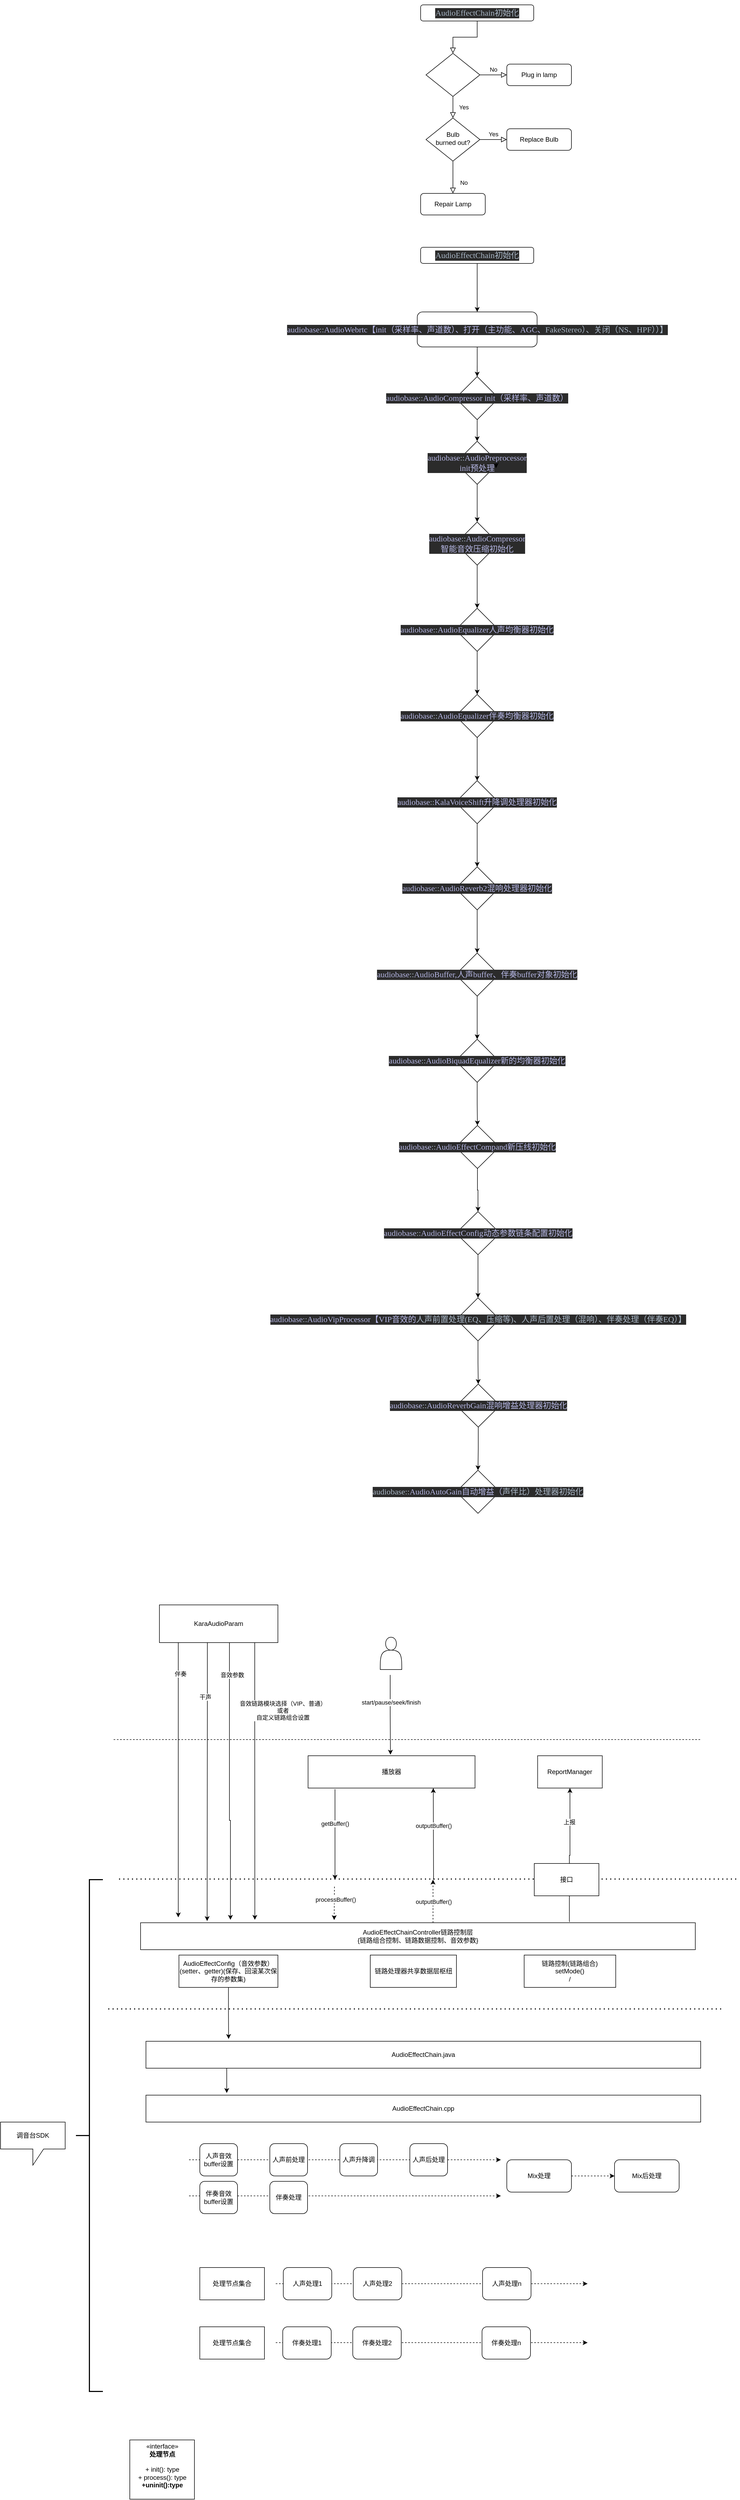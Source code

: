 <mxfile version="13.8.5" type="github">
  <diagram id="C5RBs43oDa-KdzZeNtuy" name="Page-1">
    <mxGraphModel dx="2361" dy="1209" grid="1" gridSize="10" guides="1" tooltips="1" connect="1" arrows="1" fold="1" page="1" pageScale="1" pageWidth="827" pageHeight="1169" math="0" shadow="0">
      <root>
        <mxCell id="WIyWlLk6GJQsqaUBKTNV-0" />
        <mxCell id="WIyWlLk6GJQsqaUBKTNV-1" parent="WIyWlLk6GJQsqaUBKTNV-0" />
        <mxCell id="_4hya09TYzerLuyLWs9s-158" value="" style="endArrow=none;dashed=1;html=1;dashPattern=1 3;strokeWidth=2;" edge="1" parent="WIyWlLk6GJQsqaUBKTNV-1">
          <mxGeometry width="50" height="50" relative="1" as="geometry">
            <mxPoint x="-400" y="3558.82" as="sourcePoint" />
            <mxPoint x="750" y="3558.82" as="targetPoint" />
          </mxGeometry>
        </mxCell>
        <mxCell id="_4hya09TYzerLuyLWs9s-136" style="edgeStyle=orthogonalEdgeStyle;rounded=0;orthogonalLoop=1;jettySize=auto;html=1;exitX=0.773;exitY=-0.029;exitDx=0;exitDy=0;entryX=0.5;entryY=1;entryDx=0;entryDy=0;strokeColor=#000000;exitPerimeter=0;" edge="1" parent="WIyWlLk6GJQsqaUBKTNV-1" source="_4hya09TYzerLuyLWs9s-54" target="_4hya09TYzerLuyLWs9s-96">
          <mxGeometry relative="1" as="geometry">
            <Array as="points" />
          </mxGeometry>
        </mxCell>
        <mxCell id="_4hya09TYzerLuyLWs9s-137" value="上报" style="edgeLabel;html=1;align=center;verticalAlign=middle;resizable=0;points=[];" vertex="1" connectable="0" parent="_4hya09TYzerLuyLWs9s-136">
          <mxGeometry x="0.5" y="2" relative="1" as="geometry">
            <mxPoint as="offset" />
          </mxGeometry>
        </mxCell>
        <mxCell id="_4hya09TYzerLuyLWs9s-54" value="AudioEffectChainController链路控制层&lt;br&gt;{链路组合控制、链路数据控制、音效参数}" style="rounded=0;whiteSpace=wrap;html=1;strokeColor=#000000;" vertex="1" parent="WIyWlLk6GJQsqaUBKTNV-1">
          <mxGeometry x="-360" y="3640" width="1030" height="50" as="geometry" />
        </mxCell>
        <mxCell id="WIyWlLk6GJQsqaUBKTNV-2" value="" style="rounded=0;html=1;jettySize=auto;orthogonalLoop=1;fontSize=11;endArrow=block;endFill=0;endSize=8;strokeWidth=1;shadow=0;labelBackgroundColor=none;edgeStyle=orthogonalEdgeStyle;strokeColor=#000000;" parent="WIyWlLk6GJQsqaUBKTNV-1" source="WIyWlLk6GJQsqaUBKTNV-3" target="WIyWlLk6GJQsqaUBKTNV-6" edge="1">
          <mxGeometry relative="1" as="geometry" />
        </mxCell>
        <mxCell id="WIyWlLk6GJQsqaUBKTNV-3" value="&lt;p style=&quot;background-color: #2b2b2b ; color: #a9b7c6 ; font-family: &amp;#34;menlo&amp;#34; ; font-size: 11.3pt&quot;&gt;AudioEffectChain初始化&lt;/p&gt;" style="rounded=1;whiteSpace=wrap;html=1;fontSize=12;glass=0;strokeWidth=1;shadow=0;strokeColor=#000000;" parent="WIyWlLk6GJQsqaUBKTNV-1" vertex="1">
          <mxGeometry x="160" y="80" width="210" height="30" as="geometry" />
        </mxCell>
        <mxCell id="WIyWlLk6GJQsqaUBKTNV-4" value="Yes" style="rounded=0;html=1;jettySize=auto;orthogonalLoop=1;fontSize=11;endArrow=block;endFill=0;endSize=8;strokeWidth=1;shadow=0;labelBackgroundColor=none;edgeStyle=orthogonalEdgeStyle;strokeColor=#000000;" parent="WIyWlLk6GJQsqaUBKTNV-1" source="WIyWlLk6GJQsqaUBKTNV-6" target="WIyWlLk6GJQsqaUBKTNV-10" edge="1">
          <mxGeometry y="20" relative="1" as="geometry">
            <mxPoint as="offset" />
          </mxGeometry>
        </mxCell>
        <mxCell id="WIyWlLk6GJQsqaUBKTNV-5" value="No" style="edgeStyle=orthogonalEdgeStyle;rounded=0;html=1;jettySize=auto;orthogonalLoop=1;fontSize=11;endArrow=block;endFill=0;endSize=8;strokeWidth=1;shadow=0;labelBackgroundColor=none;strokeColor=#000000;" parent="WIyWlLk6GJQsqaUBKTNV-1" source="WIyWlLk6GJQsqaUBKTNV-6" target="WIyWlLk6GJQsqaUBKTNV-7" edge="1">
          <mxGeometry y="10" relative="1" as="geometry">
            <mxPoint as="offset" />
          </mxGeometry>
        </mxCell>
        <mxCell id="WIyWlLk6GJQsqaUBKTNV-6" value="&lt;pre style=&quot;background-color: #2b2b2b ; color: #a9b7c6 ; font-family: &amp;#34;menlo&amp;#34; ; font-size: 11.3pt&quot;&gt;&lt;br&gt;&lt;/pre&gt;" style="rhombus;whiteSpace=wrap;html=1;shadow=0;fontFamily=Helvetica;fontSize=12;align=center;strokeWidth=1;spacing=6;spacingTop=-4;strokeColor=#000000;" parent="WIyWlLk6GJQsqaUBKTNV-1" vertex="1">
          <mxGeometry x="170" y="170" width="100" height="80" as="geometry" />
        </mxCell>
        <mxCell id="WIyWlLk6GJQsqaUBKTNV-7" value="Plug in lamp" style="rounded=1;whiteSpace=wrap;html=1;fontSize=12;glass=0;strokeWidth=1;shadow=0;strokeColor=#000000;" parent="WIyWlLk6GJQsqaUBKTNV-1" vertex="1">
          <mxGeometry x="320" y="190" width="120" height="40" as="geometry" />
        </mxCell>
        <mxCell id="WIyWlLk6GJQsqaUBKTNV-8" value="No" style="rounded=0;html=1;jettySize=auto;orthogonalLoop=1;fontSize=11;endArrow=block;endFill=0;endSize=8;strokeWidth=1;shadow=0;labelBackgroundColor=none;edgeStyle=orthogonalEdgeStyle;strokeColor=#000000;" parent="WIyWlLk6GJQsqaUBKTNV-1" source="WIyWlLk6GJQsqaUBKTNV-10" target="WIyWlLk6GJQsqaUBKTNV-11" edge="1">
          <mxGeometry x="0.333" y="20" relative="1" as="geometry">
            <mxPoint as="offset" />
          </mxGeometry>
        </mxCell>
        <mxCell id="WIyWlLk6GJQsqaUBKTNV-9" value="Yes" style="edgeStyle=orthogonalEdgeStyle;rounded=0;html=1;jettySize=auto;orthogonalLoop=1;fontSize=11;endArrow=block;endFill=0;endSize=8;strokeWidth=1;shadow=0;labelBackgroundColor=none;strokeColor=#000000;" parent="WIyWlLk6GJQsqaUBKTNV-1" source="WIyWlLk6GJQsqaUBKTNV-10" target="WIyWlLk6GJQsqaUBKTNV-12" edge="1">
          <mxGeometry y="10" relative="1" as="geometry">
            <mxPoint as="offset" />
          </mxGeometry>
        </mxCell>
        <mxCell id="WIyWlLk6GJQsqaUBKTNV-10" value="Bulb&lt;br&gt;burned out?" style="rhombus;whiteSpace=wrap;html=1;shadow=0;fontFamily=Helvetica;fontSize=12;align=center;strokeWidth=1;spacing=6;spacingTop=-4;strokeColor=#000000;" parent="WIyWlLk6GJQsqaUBKTNV-1" vertex="1">
          <mxGeometry x="170" y="290" width="100" height="80" as="geometry" />
        </mxCell>
        <mxCell id="WIyWlLk6GJQsqaUBKTNV-11" value="Repair Lamp" style="rounded=1;whiteSpace=wrap;html=1;fontSize=12;glass=0;strokeWidth=1;shadow=0;strokeColor=#000000;" parent="WIyWlLk6GJQsqaUBKTNV-1" vertex="1">
          <mxGeometry x="160" y="430" width="120" height="40" as="geometry" />
        </mxCell>
        <mxCell id="WIyWlLk6GJQsqaUBKTNV-12" value="Replace Bulb" style="rounded=1;whiteSpace=wrap;html=1;fontSize=12;glass=0;strokeWidth=1;shadow=0;strokeColor=#000000;" parent="WIyWlLk6GJQsqaUBKTNV-1" vertex="1">
          <mxGeometry x="320" y="310" width="120" height="40" as="geometry" />
        </mxCell>
        <mxCell id="_4hya09TYzerLuyLWs9s-2" value="" style="edgeStyle=orthogonalEdgeStyle;rounded=0;orthogonalLoop=1;jettySize=auto;html=1;strokeColor=#000000;" edge="1" parent="WIyWlLk6GJQsqaUBKTNV-1" source="_4hya09TYzerLuyLWs9s-0" target="_4hya09TYzerLuyLWs9s-1">
          <mxGeometry relative="1" as="geometry" />
        </mxCell>
        <mxCell id="_4hya09TYzerLuyLWs9s-0" value="&lt;p style=&quot;background-color: #2b2b2b ; color: #a9b7c6 ; font-family: &amp;#34;menlo&amp;#34; ; font-size: 11.3pt&quot;&gt;AudioEffectChain初始化&lt;/p&gt;" style="rounded=1;whiteSpace=wrap;html=1;fontSize=12;glass=0;strokeWidth=1;shadow=0;strokeColor=#000000;" vertex="1" parent="WIyWlLk6GJQsqaUBKTNV-1">
          <mxGeometry x="160" y="530" width="210" height="30" as="geometry" />
        </mxCell>
        <mxCell id="_4hya09TYzerLuyLWs9s-4" value="" style="edgeStyle=orthogonalEdgeStyle;rounded=0;orthogonalLoop=1;jettySize=auto;html=1;strokeColor=#000000;" edge="1" parent="WIyWlLk6GJQsqaUBKTNV-1" source="_4hya09TYzerLuyLWs9s-5">
          <mxGeometry relative="1" as="geometry">
            <mxPoint x="265" y="797.5" as="targetPoint" />
          </mxGeometry>
        </mxCell>
        <mxCell id="_4hya09TYzerLuyLWs9s-1" value="&lt;pre style=&quot;background-color: rgb(43 , 43 , 43) ; color: rgb(169 , 183 , 198) ; font-family: &amp;#34;menlo&amp;#34; ; font-size: 11.3pt&quot;&gt;&lt;span style=&quot;color: rgb(181 , 182 , 227)&quot;&gt;audiobase&lt;/span&gt;::&lt;span style=&quot;color: rgb(181 , 182 , 227)&quot;&gt;AudioWebrtc【init（采样率、声道数）、打开（主功能、AGC、&lt;/span&gt;FakeStereo）、关闭（NS、HPF））】&lt;/pre&gt;" style="whiteSpace=wrap;html=1;rounded=1;shadow=0;strokeWidth=1;glass=0;strokeColor=#000000;" vertex="1" parent="WIyWlLk6GJQsqaUBKTNV-1">
          <mxGeometry x="153.75" y="650" width="222.5" height="65" as="geometry" />
        </mxCell>
        <mxCell id="_4hya09TYzerLuyLWs9s-8" value="" style="edgeStyle=orthogonalEdgeStyle;rounded=0;orthogonalLoop=1;jettySize=auto;html=1;strokeColor=#000000;" edge="1" parent="WIyWlLk6GJQsqaUBKTNV-1" source="_4hya09TYzerLuyLWs9s-5" target="_4hya09TYzerLuyLWs9s-7">
          <mxGeometry relative="1" as="geometry" />
        </mxCell>
        <mxCell id="_4hya09TYzerLuyLWs9s-5" value="&lt;pre style=&quot;background-color: #2b2b2b ; color: #a9b7c6 ; font-family: &amp;#34;menlo&amp;#34; ; font-size: 11.3pt&quot;&gt;&lt;span style=&quot;color: #b5b6e3&quot;&gt;audiobase&lt;/span&gt;::&lt;span style=&quot;color: #b5b6e3&quot;&gt;AudioCompressor init（采样率、声道数）&lt;/span&gt;&lt;/pre&gt;" style="rhombus;whiteSpace=wrap;html=1;strokeColor=#000000;" vertex="1" parent="WIyWlLk6GJQsqaUBKTNV-1">
          <mxGeometry x="225" y="770" width="80" height="80" as="geometry" />
        </mxCell>
        <mxCell id="_4hya09TYzerLuyLWs9s-6" value="" style="edgeStyle=orthogonalEdgeStyle;rounded=0;orthogonalLoop=1;jettySize=auto;html=1;strokeColor=#000000;" edge="1" parent="WIyWlLk6GJQsqaUBKTNV-1" source="_4hya09TYzerLuyLWs9s-1" target="_4hya09TYzerLuyLWs9s-5">
          <mxGeometry relative="1" as="geometry">
            <mxPoint x="265.1" y="715" as="sourcePoint" />
            <mxPoint x="265" y="797.5" as="targetPoint" />
          </mxGeometry>
        </mxCell>
        <mxCell id="_4hya09TYzerLuyLWs9s-10" value="" style="edgeStyle=orthogonalEdgeStyle;rounded=0;orthogonalLoop=1;jettySize=auto;html=1;strokeColor=#000000;" edge="1" parent="WIyWlLk6GJQsqaUBKTNV-1" source="_4hya09TYzerLuyLWs9s-7" target="_4hya09TYzerLuyLWs9s-9">
          <mxGeometry relative="1" as="geometry" />
        </mxCell>
        <mxCell id="_4hya09TYzerLuyLWs9s-7" value="&lt;p style=&quot;background-color: #2b2b2b ; color: #a9b7c6 ; font-family: &amp;#34;menlo&amp;#34; ; font-size: 11.3pt&quot;&gt;&lt;span style=&quot;color: #b5b6e3&quot;&gt;audiobase&lt;/span&gt;::&lt;span style=&quot;color: #b5b6e3&quot;&gt;AudioPreprocessor&lt;br&gt;&lt;/span&gt;&lt;span style=&quot;color: #b5b6e3&quot;&gt; init预处理&lt;/span&gt;&lt;/p&gt;" style="rhombus;whiteSpace=wrap;html=1;strokeColor=#000000;" vertex="1" parent="WIyWlLk6GJQsqaUBKTNV-1">
          <mxGeometry x="225" y="890" width="80" height="80" as="geometry" />
        </mxCell>
        <mxCell id="_4hya09TYzerLuyLWs9s-12" value="" style="edgeStyle=orthogonalEdgeStyle;rounded=0;orthogonalLoop=1;jettySize=auto;html=1;strokeColor=#000000;" edge="1" parent="WIyWlLk6GJQsqaUBKTNV-1" source="_4hya09TYzerLuyLWs9s-9" target="_4hya09TYzerLuyLWs9s-11">
          <mxGeometry relative="1" as="geometry" />
        </mxCell>
        <mxCell id="_4hya09TYzerLuyLWs9s-9" value="&lt;p style=&quot;background-color: #2b2b2b ; color: #a9b7c6 ; font-family: &amp;#34;menlo&amp;#34; ; font-size: 11.3pt&quot;&gt;&lt;span style=&quot;color: rgb(181 , 182 , 227)&quot;&gt;audiobase&lt;/span&gt;::&lt;span style=&quot;color: rgb(181 , 182 , 227)&quot;&gt;AudioCompressor智能音效压缩初始化&lt;/span&gt;&lt;/p&gt;" style="rhombus;whiteSpace=wrap;html=1;strokeColor=#000000;" vertex="1" parent="WIyWlLk6GJQsqaUBKTNV-1">
          <mxGeometry x="225" y="1040" width="80" height="80" as="geometry" />
        </mxCell>
        <mxCell id="_4hya09TYzerLuyLWs9s-14" value="" style="edgeStyle=orthogonalEdgeStyle;rounded=0;orthogonalLoop=1;jettySize=auto;html=1;strokeColor=#000000;" edge="1" parent="WIyWlLk6GJQsqaUBKTNV-1" source="_4hya09TYzerLuyLWs9s-11" target="_4hya09TYzerLuyLWs9s-13">
          <mxGeometry relative="1" as="geometry" />
        </mxCell>
        <mxCell id="_4hya09TYzerLuyLWs9s-11" value="&lt;pre style=&quot;background-color: #2b2b2b ; color: #a9b7c6 ; font-family: &amp;#34;menlo&amp;#34; ; font-size: 11.3pt&quot;&gt;&lt;span style=&quot;color: #b5b6e3&quot;&gt;audiobase&lt;/span&gt;::&lt;span style=&quot;color: #b5b6e3&quot;&gt;AudioEqualizer人声均衡器初始化&lt;/span&gt;&lt;/pre&gt;" style="rhombus;whiteSpace=wrap;html=1;strokeColor=#000000;" vertex="1" parent="WIyWlLk6GJQsqaUBKTNV-1">
          <mxGeometry x="225" y="1200" width="80" height="80" as="geometry" />
        </mxCell>
        <mxCell id="_4hya09TYzerLuyLWs9s-16" value="" style="edgeStyle=orthogonalEdgeStyle;rounded=0;orthogonalLoop=1;jettySize=auto;html=1;strokeColor=#000000;" edge="1" parent="WIyWlLk6GJQsqaUBKTNV-1" source="_4hya09TYzerLuyLWs9s-13" target="_4hya09TYzerLuyLWs9s-15">
          <mxGeometry relative="1" as="geometry" />
        </mxCell>
        <mxCell id="_4hya09TYzerLuyLWs9s-13" value="&lt;pre style=&quot;background-color: rgb(43 , 43 , 43) ; color: rgb(169 , 183 , 198) ; font-family: &amp;#34;menlo&amp;#34; ; font-size: 11.3pt&quot;&gt;&lt;span style=&quot;color: rgb(181 , 182 , 227)&quot;&gt;audiobase&lt;/span&gt;::&lt;span style=&quot;color: rgb(181 , 182 , 227)&quot;&gt;AudioEqualizer伴奏均衡器初始化&lt;/span&gt;&lt;/pre&gt;" style="rhombus;whiteSpace=wrap;html=1;strokeColor=#000000;" vertex="1" parent="WIyWlLk6GJQsqaUBKTNV-1">
          <mxGeometry x="225" y="1360" width="80" height="80" as="geometry" />
        </mxCell>
        <mxCell id="_4hya09TYzerLuyLWs9s-18" value="" style="edgeStyle=orthogonalEdgeStyle;rounded=0;orthogonalLoop=1;jettySize=auto;html=1;strokeColor=#000000;" edge="1" parent="WIyWlLk6GJQsqaUBKTNV-1" source="_4hya09TYzerLuyLWs9s-15" target="_4hya09TYzerLuyLWs9s-17">
          <mxGeometry relative="1" as="geometry" />
        </mxCell>
        <mxCell id="_4hya09TYzerLuyLWs9s-15" value="&lt;pre style=&quot;background-color: rgb(43 , 43 , 43) ; font-family: &amp;#34;menlo&amp;#34; ; font-size: 11.3pt&quot;&gt;&lt;pre style=&quot;color: rgb(169 , 183 , 198) ; font-family: &amp;#34;menlo&amp;#34; ; font-size: 11.3pt&quot;&gt;&lt;span style=&quot;color: #b5b6e3&quot;&gt;audiobase&lt;/span&gt;::&lt;span style=&quot;color: #b5b6e3&quot;&gt;KalaVoiceShift升降调处理器初始化&lt;/span&gt;&lt;/pre&gt;&lt;/pre&gt;" style="rhombus;whiteSpace=wrap;html=1;strokeColor=#000000;" vertex="1" parent="WIyWlLk6GJQsqaUBKTNV-1">
          <mxGeometry x="225" y="1520" width="80" height="80" as="geometry" />
        </mxCell>
        <mxCell id="_4hya09TYzerLuyLWs9s-20" value="" style="edgeStyle=orthogonalEdgeStyle;rounded=0;orthogonalLoop=1;jettySize=auto;html=1;strokeColor=#000000;" edge="1" parent="WIyWlLk6GJQsqaUBKTNV-1" source="_4hya09TYzerLuyLWs9s-17" target="_4hya09TYzerLuyLWs9s-19">
          <mxGeometry relative="1" as="geometry" />
        </mxCell>
        <mxCell id="_4hya09TYzerLuyLWs9s-17" value="&lt;pre style=&quot;background-color: rgb(43 , 43 , 43) ; font-family: &amp;#34;menlo&amp;#34; ; font-size: 11.3pt&quot;&gt;&lt;pre style=&quot;color: rgb(169 , 183 , 198) ; font-family: &amp;#34;menlo&amp;#34; ; font-size: 11.3pt&quot;&gt;&lt;span style=&quot;color: #b5b6e3&quot;&gt;audiobase&lt;/span&gt;::&lt;span style=&quot;color: #b5b6e3&quot;&gt;AudioReverb2混响处理器初始化&lt;/span&gt;&lt;/pre&gt;&lt;/pre&gt;" style="rhombus;whiteSpace=wrap;html=1;strokeColor=#000000;" vertex="1" parent="WIyWlLk6GJQsqaUBKTNV-1">
          <mxGeometry x="225" y="1680" width="80" height="80" as="geometry" />
        </mxCell>
        <mxCell id="_4hya09TYzerLuyLWs9s-22" value="" style="edgeStyle=orthogonalEdgeStyle;rounded=0;orthogonalLoop=1;jettySize=auto;html=1;strokeColor=#000000;" edge="1" parent="WIyWlLk6GJQsqaUBKTNV-1" source="_4hya09TYzerLuyLWs9s-19" target="_4hya09TYzerLuyLWs9s-21">
          <mxGeometry relative="1" as="geometry" />
        </mxCell>
        <mxCell id="_4hya09TYzerLuyLWs9s-19" value="&lt;pre style=&quot;background-color: #2b2b2b ; color: #a9b7c6 ; font-family: &amp;#34;menlo&amp;#34; ; font-size: 11.3pt&quot;&gt;&lt;span style=&quot;color: #b5b6e3&quot;&gt;audiobase&lt;/span&gt;::&lt;span style=&quot;color: #b5b6e3&quot;&gt;AudioBuffer,人声buffer、伴奏buffer对象初始化&lt;/span&gt;&lt;/pre&gt;" style="rhombus;whiteSpace=wrap;html=1;strokeColor=#000000;" vertex="1" parent="WIyWlLk6GJQsqaUBKTNV-1">
          <mxGeometry x="225" y="1840" width="80" height="80" as="geometry" />
        </mxCell>
        <mxCell id="_4hya09TYzerLuyLWs9s-24" value="" style="edgeStyle=orthogonalEdgeStyle;rounded=0;orthogonalLoop=1;jettySize=auto;html=1;strokeColor=#000000;" edge="1" parent="WIyWlLk6GJQsqaUBKTNV-1" source="_4hya09TYzerLuyLWs9s-21" target="_4hya09TYzerLuyLWs9s-23">
          <mxGeometry relative="1" as="geometry" />
        </mxCell>
        <mxCell id="_4hya09TYzerLuyLWs9s-21" value="&lt;pre style=&quot;background-color: #2b2b2b ; color: #a9b7c6 ; font-family: &amp;#34;menlo&amp;#34; ; font-size: 11.3pt&quot;&gt;&lt;span style=&quot;color: #b5b6e3&quot;&gt;audiobase&lt;/span&gt;::&lt;span style=&quot;color: #b5b6e3&quot;&gt;AudioBiquadEqualizer新的均衡器初始化&lt;/span&gt;&lt;/pre&gt;" style="rhombus;whiteSpace=wrap;html=1;strokeColor=#000000;" vertex="1" parent="WIyWlLk6GJQsqaUBKTNV-1">
          <mxGeometry x="225" y="2000" width="80" height="80" as="geometry" />
        </mxCell>
        <mxCell id="_4hya09TYzerLuyLWs9s-26" value="" style="edgeStyle=orthogonalEdgeStyle;rounded=0;orthogonalLoop=1;jettySize=auto;html=1;strokeColor=#000000;" edge="1" parent="WIyWlLk6GJQsqaUBKTNV-1" source="_4hya09TYzerLuyLWs9s-23" target="_4hya09TYzerLuyLWs9s-25">
          <mxGeometry relative="1" as="geometry" />
        </mxCell>
        <mxCell id="_4hya09TYzerLuyLWs9s-23" value="&lt;pre style=&quot;background-color: rgb(43 , 43 , 43) ; font-family: &amp;#34;menlo&amp;#34; ; font-size: 11.3pt&quot;&gt;&lt;pre style=&quot;color: rgb(169 , 183 , 198) ; font-family: &amp;#34;menlo&amp;#34; ; font-size: 11.3pt&quot;&gt;&lt;span style=&quot;color: #b5b6e3&quot;&gt;audiobase&lt;/span&gt;::&lt;span style=&quot;color: #b5b6e3&quot;&gt;AudioEffectCompand新压线初始化&lt;/span&gt;&lt;/pre&gt;&lt;/pre&gt;" style="rhombus;whiteSpace=wrap;html=1;strokeColor=#000000;" vertex="1" parent="WIyWlLk6GJQsqaUBKTNV-1">
          <mxGeometry x="225" y="2160" width="81" height="80" as="geometry" />
        </mxCell>
        <mxCell id="_4hya09TYzerLuyLWs9s-28" value="" style="edgeStyle=orthogonalEdgeStyle;rounded=0;orthogonalLoop=1;jettySize=auto;html=1;strokeColor=#000000;" edge="1" parent="WIyWlLk6GJQsqaUBKTNV-1" source="_4hya09TYzerLuyLWs9s-25" target="_4hya09TYzerLuyLWs9s-27">
          <mxGeometry relative="1" as="geometry" />
        </mxCell>
        <mxCell id="_4hya09TYzerLuyLWs9s-25" value="&lt;pre style=&quot;background-color: rgb(43 , 43 , 43) ; font-family: &amp;#34;menlo&amp;#34; ; font-size: 11.3pt&quot;&gt;&lt;pre style=&quot;color: rgb(169 , 183 , 198) ; font-family: &amp;#34;menlo&amp;#34; ; font-size: 11.3pt&quot;&gt;&lt;span style=&quot;color: #b5b6e3&quot;&gt;audiobase&lt;/span&gt;::&lt;span style=&quot;color: #b5b6e3&quot;&gt;AudioEffectConfig动态参数链条配置初始化&lt;/span&gt;&lt;/pre&gt;&lt;/pre&gt;" style="rhombus;whiteSpace=wrap;html=1;strokeColor=#000000;" vertex="1" parent="WIyWlLk6GJQsqaUBKTNV-1">
          <mxGeometry x="225.5" y="2320" width="82" height="80" as="geometry" />
        </mxCell>
        <mxCell id="_4hya09TYzerLuyLWs9s-30" value="" style="edgeStyle=orthogonalEdgeStyle;rounded=0;orthogonalLoop=1;jettySize=auto;html=1;strokeColor=#000000;" edge="1" parent="WIyWlLk6GJQsqaUBKTNV-1" source="_4hya09TYzerLuyLWs9s-27" target="_4hya09TYzerLuyLWs9s-29">
          <mxGeometry relative="1" as="geometry" />
        </mxCell>
        <mxCell id="_4hya09TYzerLuyLWs9s-27" value="&lt;pre style=&quot;background-color: #2b2b2b ; color: #a9b7c6 ; font-family: &amp;#34;menlo&amp;#34; ; font-size: 11.3pt&quot;&gt;&lt;span style=&quot;color: #b5b6e3&quot;&gt;audiobase&lt;/span&gt;::&lt;span style=&quot;color: #b5b6e3&quot;&gt;AudioVipProcessor【VIP音效的&lt;/span&gt;人声前置处理(EQ、压缩等)、人声后置处理（混响）、伴奏处理（伴奏EQ）】&lt;/pre&gt;" style="rhombus;whiteSpace=wrap;html=1;strokeColor=#000000;" vertex="1" parent="WIyWlLk6GJQsqaUBKTNV-1">
          <mxGeometry x="226.5" y="2480" width="80" height="80" as="geometry" />
        </mxCell>
        <mxCell id="_4hya09TYzerLuyLWs9s-32" value="" style="edgeStyle=orthogonalEdgeStyle;rounded=0;orthogonalLoop=1;jettySize=auto;html=1;strokeColor=#000000;" edge="1" parent="WIyWlLk6GJQsqaUBKTNV-1" source="_4hya09TYzerLuyLWs9s-29" target="_4hya09TYzerLuyLWs9s-31">
          <mxGeometry relative="1" as="geometry" />
        </mxCell>
        <mxCell id="_4hya09TYzerLuyLWs9s-29" value="&lt;pre style=&quot;background-color: rgb(43 , 43 , 43) ; font-family: &amp;#34;menlo&amp;#34; ; font-size: 11.3pt&quot;&gt;&lt;pre style=&quot;color: rgb(169 , 183 , 198) ; font-family: &amp;#34;menlo&amp;#34; ; font-size: 11.3pt&quot;&gt;&lt;span style=&quot;color: #b5b6e3&quot;&gt;audiobase&lt;/span&gt;::&lt;span style=&quot;color: #b5b6e3&quot;&gt;AudioReverbGain混响增益处理器初始化&lt;/span&gt;&lt;/pre&gt;&lt;/pre&gt;" style="rhombus;whiteSpace=wrap;html=1;strokeColor=#000000;" vertex="1" parent="WIyWlLk6GJQsqaUBKTNV-1">
          <mxGeometry x="226.5" y="2640" width="81" height="80" as="geometry" />
        </mxCell>
        <mxCell id="_4hya09TYzerLuyLWs9s-31" value="&lt;pre style=&quot;background-color: #2b2b2b ; color: #a9b7c6 ; font-family: &amp;#34;menlo&amp;#34; ; font-size: 11.3pt&quot;&gt;audiobase&lt;span style=&quot;font-family: &amp;#34;menlo&amp;#34; ; font-size: 11.3pt&quot;&gt;::&lt;/span&gt;&lt;span style=&quot;font-family: &amp;#34;menlo&amp;#34; ; font-size: 11.3pt ; color: rgb(181 , 182 , 227)&quot;&gt;AudioAutoGain自动增益（&lt;/span&gt;声伴比）处理器初始化&lt;/pre&gt;" style="rhombus;whiteSpace=wrap;html=1;strokeColor=#000000;" vertex="1" parent="WIyWlLk6GJQsqaUBKTNV-1">
          <mxGeometry x="226" y="2800" width="81" height="80" as="geometry" />
        </mxCell>
        <mxCell id="_4hya09TYzerLuyLWs9s-33" style="edgeStyle=orthogonalEdgeStyle;rounded=0;orthogonalLoop=1;jettySize=auto;html=1;exitX=1;exitY=0.5;exitDx=0;exitDy=0;entryX=0.938;entryY=0.625;entryDx=0;entryDy=0;entryPerimeter=0;strokeColor=#000000;" edge="1" parent="WIyWlLk6GJQsqaUBKTNV-1" source="_4hya09TYzerLuyLWs9s-7" target="_4hya09TYzerLuyLWs9s-7">
          <mxGeometry relative="1" as="geometry" />
        </mxCell>
        <mxCell id="_4hya09TYzerLuyLWs9s-121" style="edgeStyle=orthogonalEdgeStyle;rounded=0;orthogonalLoop=1;jettySize=auto;html=1;strokeColor=#000000;entryX=0.206;entryY=-0.109;entryDx=0;entryDy=0;entryPerimeter=0;" edge="1" parent="WIyWlLk6GJQsqaUBKTNV-1" source="_4hya09TYzerLuyLWs9s-51" target="_4hya09TYzerLuyLWs9s-54">
          <mxGeometry relative="1" as="geometry">
            <mxPoint x="-143.625" y="3517.42" as="targetPoint" />
            <Array as="points">
              <mxPoint x="-148" y="3260" />
              <mxPoint x="-148" y="3260" />
            </Array>
          </mxGeometry>
        </mxCell>
        <mxCell id="_4hya09TYzerLuyLWs9s-122" value="音效链路模块选择（VIP、普通）&lt;br&gt;或者&lt;br&gt;自定义链路组合设置" style="edgeLabel;html=1;align=center;verticalAlign=middle;resizable=0;points=[];" vertex="1" connectable="0" parent="_4hya09TYzerLuyLWs9s-121">
          <mxGeometry x="-0.542" y="-1" relative="1" as="geometry">
            <mxPoint x="52.94" y="8.24" as="offset" />
          </mxGeometry>
        </mxCell>
        <mxCell id="_4hya09TYzerLuyLWs9s-146" style="edgeStyle=orthogonalEdgeStyle;rounded=0;orthogonalLoop=1;jettySize=auto;html=1;strokeColor=#000000;" edge="1" parent="WIyWlLk6GJQsqaUBKTNV-1" source="_4hya09TYzerLuyLWs9s-51">
          <mxGeometry relative="1" as="geometry">
            <mxPoint x="-290" y="3630" as="targetPoint" />
            <Array as="points">
              <mxPoint x="-290" y="3280" />
              <mxPoint x="-290" y="3280" />
            </Array>
          </mxGeometry>
        </mxCell>
        <mxCell id="_4hya09TYzerLuyLWs9s-147" value="&lt;span style=&quot;color: rgba(0 , 0 , 0 , 0) ; font-family: monospace ; font-size: 0px ; background-color: rgb(248 , 249 , 250)&quot;&gt;%3CmxGraphModel%3E%3Croot%3E%3CmxCell%20id%3D%220%22%2F%3E%3CmxCell%20id%3D%221%22%20parent%3D%220%22%2F%3E%3CmxCell%20id%3D%222%22%20value%3D%22%E9%9F%B3%E6%95%88%E9%93%BE%E8%B7%AF%E6%A8%A1%E5%9D%97%E9%80%89%E6%8B%A9%EF%BC%88VIP%E3%80%81%E6%99%AE%E9%80%9A%EF%BC%89%26lt%3Bbr%26gt%3B%E6%88%96%E8%80%85%26lt%3Bbr%26gt%3B%E8%87%AA%E5%AE%9A%E4%B9%89%E9%93%BE%E8%B7%AF%E7%BB%84%E5%90%88%E8%AE%BE%E7%BD%AE%22%20style%3D%22edgeLabel%3Bhtml%3D1%3Balign%3Dcenter%3BverticalAlign%3Dmiddle%3Bresizable%3D0%3Bpoints%3D%5B%5D%3B%22%20vertex%3D%221%22%20connectable%3D%220%22%20parent%3D%221%22%3E%3CmxGeometry%20x%3D%22-110.001%22%20y%3D%223260.002%22%20as%3D%22geometry%22%2F%3E%3C%2FmxCell%3E%3C%2Froot%3E%3C%2FmxGraphModel%3E&lt;/span&gt;" style="edgeLabel;html=1;align=center;verticalAlign=middle;resizable=0;points=[];" vertex="1" connectable="0" parent="_4hya09TYzerLuyLWs9s-146">
          <mxGeometry x="-0.454" y="-12" relative="1" as="geometry">
            <mxPoint x="10" y="-13" as="offset" />
          </mxGeometry>
        </mxCell>
        <mxCell id="_4hya09TYzerLuyLWs9s-165" value="伴奏" style="edgeLabel;html=1;align=center;verticalAlign=middle;resizable=0;points=[];" vertex="1" connectable="0" parent="_4hya09TYzerLuyLWs9s-146">
          <mxGeometry x="-0.772" y="4" relative="1" as="geometry">
            <mxPoint as="offset" />
          </mxGeometry>
        </mxCell>
        <mxCell id="_4hya09TYzerLuyLWs9s-150" style="edgeStyle=orthogonalEdgeStyle;rounded=0;orthogonalLoop=1;jettySize=auto;html=1;entryX=0.12;entryY=-0.062;entryDx=0;entryDy=0;entryPerimeter=0;strokeColor=#000000;" edge="1" parent="WIyWlLk6GJQsqaUBKTNV-1" source="_4hya09TYzerLuyLWs9s-51" target="_4hya09TYzerLuyLWs9s-54">
          <mxGeometry relative="1" as="geometry">
            <mxPoint x="-235.5" y="3516.82" as="targetPoint" />
            <Array as="points">
              <mxPoint x="-236" y="3260" />
              <mxPoint x="-236" y="3260" />
            </Array>
          </mxGeometry>
        </mxCell>
        <mxCell id="_4hya09TYzerLuyLWs9s-154" value="干声" style="edgeLabel;html=1;align=center;verticalAlign=middle;resizable=0;points=[];" vertex="1" connectable="0" parent="_4hya09TYzerLuyLWs9s-150">
          <mxGeometry x="-0.104" y="1" relative="1" as="geometry">
            <mxPoint x="-4.98" y="-130.59" as="offset" />
          </mxGeometry>
        </mxCell>
        <mxCell id="_4hya09TYzerLuyLWs9s-155" style="edgeStyle=orthogonalEdgeStyle;rounded=0;orthogonalLoop=1;jettySize=auto;html=1;entryX=0.162;entryY=-0.109;entryDx=0;entryDy=0;strokeColor=#000000;entryPerimeter=0;" edge="1" parent="WIyWlLk6GJQsqaUBKTNV-1" source="_4hya09TYzerLuyLWs9s-51" target="_4hya09TYzerLuyLWs9s-54">
          <mxGeometry relative="1" as="geometry">
            <mxPoint x="-192.5" y="3520" as="targetPoint" />
            <Array as="points">
              <mxPoint x="-195" y="3450" />
              <mxPoint x="-193" y="3450" />
            </Array>
          </mxGeometry>
        </mxCell>
        <mxCell id="_4hya09TYzerLuyLWs9s-156" value="音效参数" style="edgeLabel;html=1;align=center;verticalAlign=middle;resizable=0;points=[];" vertex="1" connectable="0" parent="_4hya09TYzerLuyLWs9s-155">
          <mxGeometry x="-0.221" y="-1" relative="1" as="geometry">
            <mxPoint x="6" y="-141.18" as="offset" />
          </mxGeometry>
        </mxCell>
        <mxCell id="_4hya09TYzerLuyLWs9s-51" value="KaraAudioParam" style="rounded=0;whiteSpace=wrap;html=1;strokeColor=#000000;" vertex="1" parent="WIyWlLk6GJQsqaUBKTNV-1">
          <mxGeometry x="-325" y="3050" width="220" height="70" as="geometry" />
        </mxCell>
        <mxCell id="_4hya09TYzerLuyLWs9s-53" value="播放器" style="rounded=0;whiteSpace=wrap;html=1;strokeColor=#000000;" vertex="1" parent="WIyWlLk6GJQsqaUBKTNV-1">
          <mxGeometry x="-49" y="3330" width="310" height="60" as="geometry" />
        </mxCell>
        <mxCell id="_4hya09TYzerLuyLWs9s-85" style="edgeStyle=orthogonalEdgeStyle;rounded=0;orthogonalLoop=1;jettySize=auto;html=1;dashed=1;strokeColor=#000000;" edge="1" parent="WIyWlLk6GJQsqaUBKTNV-1" source="_4hya09TYzerLuyLWs9s-54">
          <mxGeometry relative="1" as="geometry">
            <mxPoint x="183" y="3560" as="targetPoint" />
            <Array as="points">
              <mxPoint x="183" y="3570" />
              <mxPoint x="183" y="3570" />
            </Array>
          </mxGeometry>
        </mxCell>
        <mxCell id="_4hya09TYzerLuyLWs9s-86" value="outputBuffer()" style="edgeLabel;html=1;align=center;verticalAlign=middle;resizable=0;points=[];" vertex="1" connectable="0" parent="_4hya09TYzerLuyLWs9s-85">
          <mxGeometry x="0.281" relative="1" as="geometry">
            <mxPoint x="1" y="11.76" as="offset" />
          </mxGeometry>
        </mxCell>
        <mxCell id="_4hya09TYzerLuyLWs9s-59" value="" style="endArrow=classic;html=1;strokeColor=#000000;" edge="1" parent="WIyWlLk6GJQsqaUBKTNV-1">
          <mxGeometry width="50" height="50" relative="1" as="geometry">
            <mxPoint x="1" y="3392" as="sourcePoint" />
            <mxPoint x="1" y="3560" as="targetPoint" />
            <Array as="points">
              <mxPoint x="1" y="3510" />
            </Array>
          </mxGeometry>
        </mxCell>
        <mxCell id="_4hya09TYzerLuyLWs9s-60" value="getBuffer()" style="edgeLabel;html=1;align=center;verticalAlign=middle;resizable=0;points=[];" vertex="1" connectable="0" parent="_4hya09TYzerLuyLWs9s-59">
          <mxGeometry x="-0.236" relative="1" as="geometry">
            <mxPoint as="offset" />
          </mxGeometry>
        </mxCell>
        <mxCell id="_4hya09TYzerLuyLWs9s-61" value="" style="endArrow=classic;html=1;strokeColor=#000000;dashed=1;entryX=0.349;entryY=-0.1;entryDx=0;entryDy=0;entryPerimeter=0;" edge="1" parent="WIyWlLk6GJQsqaUBKTNV-1" target="_4hya09TYzerLuyLWs9s-54">
          <mxGeometry width="50" height="50" relative="1" as="geometry">
            <mxPoint y="3573" as="sourcePoint" />
            <mxPoint y="3630" as="targetPoint" />
          </mxGeometry>
        </mxCell>
        <mxCell id="_4hya09TYzerLuyLWs9s-64" value="processBuffer()" style="edgeLabel;html=1;align=center;verticalAlign=middle;resizable=0;points=[];" vertex="1" connectable="0" parent="_4hya09TYzerLuyLWs9s-61">
          <mxGeometry x="-0.232" y="1" relative="1" as="geometry">
            <mxPoint x="1" as="offset" />
          </mxGeometry>
        </mxCell>
        <mxCell id="_4hya09TYzerLuyLWs9s-68" value="" style="endArrow=classic;html=1;dashed=1;strokeColor=#000000;" edge="1" parent="WIyWlLk6GJQsqaUBKTNV-1">
          <mxGeometry width="50" height="50" relative="1" as="geometry">
            <mxPoint x="-270" y="4080" as="sourcePoint" />
            <mxPoint x="309" y="4080" as="targetPoint" />
          </mxGeometry>
        </mxCell>
        <mxCell id="_4hya09TYzerLuyLWs9s-69" value="人声音效buffer设置" style="rounded=1;whiteSpace=wrap;html=1;strokeColor=#000000;" vertex="1" parent="WIyWlLk6GJQsqaUBKTNV-1">
          <mxGeometry x="-250" y="4050" width="70" height="60" as="geometry" />
        </mxCell>
        <mxCell id="_4hya09TYzerLuyLWs9s-72" value="人声前处理" style="rounded=1;whiteSpace=wrap;html=1;strokeColor=#000000;" vertex="1" parent="WIyWlLk6GJQsqaUBKTNV-1">
          <mxGeometry x="-120" y="4050" width="70" height="60" as="geometry" />
        </mxCell>
        <mxCell id="_4hya09TYzerLuyLWs9s-73" value="人声升降调" style="rounded=1;whiteSpace=wrap;html=1;strokeColor=#000000;" vertex="1" parent="WIyWlLk6GJQsqaUBKTNV-1">
          <mxGeometry x="10" y="4050" width="70" height="60" as="geometry" />
        </mxCell>
        <mxCell id="_4hya09TYzerLuyLWs9s-74" value="人声后处理" style="rounded=1;whiteSpace=wrap;html=1;strokeColor=#000000;" vertex="1" parent="WIyWlLk6GJQsqaUBKTNV-1">
          <mxGeometry x="140" y="4050" width="70" height="60" as="geometry" />
        </mxCell>
        <mxCell id="_4hya09TYzerLuyLWs9s-75" value="" style="endArrow=classic;html=1;dashed=1;strokeColor=#000000;" edge="1" parent="WIyWlLk6GJQsqaUBKTNV-1">
          <mxGeometry width="50" height="50" relative="1" as="geometry">
            <mxPoint x="-270" y="4147" as="sourcePoint" />
            <mxPoint x="309" y="4147" as="targetPoint" />
          </mxGeometry>
        </mxCell>
        <mxCell id="_4hya09TYzerLuyLWs9s-76" value="伴奏音效buffer设置" style="rounded=1;whiteSpace=wrap;html=1;strokeColor=#000000;" vertex="1" parent="WIyWlLk6GJQsqaUBKTNV-1">
          <mxGeometry x="-250" y="4120" width="70" height="60" as="geometry" />
        </mxCell>
        <mxCell id="_4hya09TYzerLuyLWs9s-77" value="伴奏处理" style="rounded=1;whiteSpace=wrap;html=1;strokeColor=#000000;" vertex="1" parent="WIyWlLk6GJQsqaUBKTNV-1">
          <mxGeometry x="-120" y="4120" width="70" height="60" as="geometry" />
        </mxCell>
        <mxCell id="_4hya09TYzerLuyLWs9s-83" value="" style="edgeStyle=orthogonalEdgeStyle;rounded=0;orthogonalLoop=1;jettySize=auto;html=1;strokeColor=#000000;dashed=1;" edge="1" parent="WIyWlLk6GJQsqaUBKTNV-1" source="_4hya09TYzerLuyLWs9s-79" target="_4hya09TYzerLuyLWs9s-82">
          <mxGeometry relative="1" as="geometry" />
        </mxCell>
        <mxCell id="_4hya09TYzerLuyLWs9s-79" value="Mix处理" style="rounded=1;whiteSpace=wrap;html=1;strokeColor=#000000;" vertex="1" parent="WIyWlLk6GJQsqaUBKTNV-1">
          <mxGeometry x="320" y="4080" width="120" height="60" as="geometry" />
        </mxCell>
        <mxCell id="_4hya09TYzerLuyLWs9s-82" value="Mix后处理" style="whiteSpace=wrap;html=1;rounded=1;" vertex="1" parent="WIyWlLk6GJQsqaUBKTNV-1">
          <mxGeometry x="520" y="4080" width="120" height="60" as="geometry" />
        </mxCell>
        <mxCell id="_4hya09TYzerLuyLWs9s-87" value="" style="endArrow=none;html=1;dashed=1;strokeColor=#000000;" edge="1" parent="WIyWlLk6GJQsqaUBKTNV-1">
          <mxGeometry width="50" height="50" relative="1" as="geometry">
            <mxPoint x="-410" y="3300" as="sourcePoint" />
            <mxPoint x="680" y="3300" as="targetPoint" />
          </mxGeometry>
        </mxCell>
        <mxCell id="_4hya09TYzerLuyLWs9s-89" style="edgeStyle=orthogonalEdgeStyle;rounded=0;orthogonalLoop=1;jettySize=auto;html=1;strokeColor=#000000;exitX=0.5;exitY=1;exitDx=0;exitDy=0;" edge="1" parent="WIyWlLk6GJQsqaUBKTNV-1">
          <mxGeometry relative="1" as="geometry">
            <mxPoint x="103.5" y="3180" as="sourcePoint" />
            <mxPoint x="104" y="3328" as="targetPoint" />
            <Array as="points">
              <mxPoint x="104" y="3254" />
              <mxPoint x="104" y="3328" />
            </Array>
          </mxGeometry>
        </mxCell>
        <mxCell id="_4hya09TYzerLuyLWs9s-90" value="start/pause/seek/finish" style="edgeLabel;html=1;align=center;verticalAlign=middle;resizable=0;points=[];" vertex="1" connectable="0" parent="_4hya09TYzerLuyLWs9s-89">
          <mxGeometry x="-0.039" y="-2" relative="1" as="geometry">
            <mxPoint x="3.47" y="-21.03" as="offset" />
          </mxGeometry>
        </mxCell>
        <mxCell id="_4hya09TYzerLuyLWs9s-96" value="ReportManager" style="rounded=0;whiteSpace=wrap;html=1;strokeColor=#000000;" vertex="1" parent="WIyWlLk6GJQsqaUBKTNV-1">
          <mxGeometry x="377.25" y="3330" width="120" height="60" as="geometry" />
        </mxCell>
        <mxCell id="_4hya09TYzerLuyLWs9s-107" value="" style="endArrow=classic;html=1;dashed=1;strokeColor=#000000;" edge="1" parent="WIyWlLk6GJQsqaUBKTNV-1">
          <mxGeometry width="50" height="50" relative="1" as="geometry">
            <mxPoint x="-109" y="4310" as="sourcePoint" />
            <mxPoint x="470" y="4310" as="targetPoint" />
          </mxGeometry>
        </mxCell>
        <mxCell id="_4hya09TYzerLuyLWs9s-108" value="人声处理1" style="rounded=1;whiteSpace=wrap;html=1;strokeColor=#000000;" vertex="1" parent="WIyWlLk6GJQsqaUBKTNV-1">
          <mxGeometry x="-95" y="4280" width="90" height="60" as="geometry" />
        </mxCell>
        <mxCell id="_4hya09TYzerLuyLWs9s-109" value="人声处理2" style="rounded=1;whiteSpace=wrap;html=1;strokeColor=#000000;" vertex="1" parent="WIyWlLk6GJQsqaUBKTNV-1">
          <mxGeometry x="35" y="4280" width="90" height="60" as="geometry" />
        </mxCell>
        <mxCell id="_4hya09TYzerLuyLWs9s-110" value="人声处理n" style="rounded=1;whiteSpace=wrap;html=1;strokeColor=#000000;" vertex="1" parent="WIyWlLk6GJQsqaUBKTNV-1">
          <mxGeometry x="275" y="4280" width="90" height="60" as="geometry" />
        </mxCell>
        <mxCell id="_4hya09TYzerLuyLWs9s-112" value="" style="endArrow=classic;html=1;dashed=1;strokeColor=#000000;" edge="1" parent="WIyWlLk6GJQsqaUBKTNV-1">
          <mxGeometry width="50" height="50" relative="1" as="geometry">
            <mxPoint x="-109" y="4419.41" as="sourcePoint" />
            <mxPoint x="470" y="4419.41" as="targetPoint" />
          </mxGeometry>
        </mxCell>
        <mxCell id="_4hya09TYzerLuyLWs9s-113" value="伴奏处理1" style="rounded=1;whiteSpace=wrap;html=1;strokeColor=#000000;" vertex="1" parent="WIyWlLk6GJQsqaUBKTNV-1">
          <mxGeometry x="-96" y="4390" width="90" height="60" as="geometry" />
        </mxCell>
        <mxCell id="_4hya09TYzerLuyLWs9s-114" value="伴奏处理2" style="rounded=1;whiteSpace=wrap;html=1;strokeColor=#000000;" vertex="1" parent="WIyWlLk6GJQsqaUBKTNV-1">
          <mxGeometry x="34" y="4390" width="90" height="60" as="geometry" />
        </mxCell>
        <mxCell id="_4hya09TYzerLuyLWs9s-115" value="伴奏处理n" style="rounded=1;whiteSpace=wrap;html=1;strokeColor=#000000;" vertex="1" parent="WIyWlLk6GJQsqaUBKTNV-1">
          <mxGeometry x="274" y="4390" width="90" height="60" as="geometry" />
        </mxCell>
        <mxCell id="_4hya09TYzerLuyLWs9s-123" value="&lt;span&gt;链路控制(链路组合)&lt;br&gt;setMode()&lt;br&gt;/&lt;br&gt;&lt;/span&gt;" style="rounded=0;whiteSpace=wrap;html=1;strokeColor=#000000;" vertex="1" parent="WIyWlLk6GJQsqaUBKTNV-1">
          <mxGeometry x="352.25" y="3700" width="170" height="60" as="geometry" />
        </mxCell>
        <mxCell id="_4hya09TYzerLuyLWs9s-124" value="&lt;span&gt;链路处理器共享数据层枢纽&lt;/span&gt;" style="rounded=0;whiteSpace=wrap;html=1;strokeColor=#000000;" vertex="1" parent="WIyWlLk6GJQsqaUBKTNV-1">
          <mxGeometry x="66.5" y="3700" width="160" height="60" as="geometry" />
        </mxCell>
        <mxCell id="_4hya09TYzerLuyLWs9s-171" style="edgeStyle=orthogonalEdgeStyle;rounded=0;orthogonalLoop=1;jettySize=auto;html=1;entryX=0.149;entryY=-0.086;entryDx=0;entryDy=0;entryPerimeter=0;strokeColor=#000000;" edge="1" parent="WIyWlLk6GJQsqaUBKTNV-1" source="_4hya09TYzerLuyLWs9s-125" target="_4hya09TYzerLuyLWs9s-169">
          <mxGeometry relative="1" as="geometry" />
        </mxCell>
        <mxCell id="_4hya09TYzerLuyLWs9s-125" value="AudioEffectConfig（音效参数）&lt;br&gt;(setter、getter)(保存、回滚某次保存的参数集)" style="rounded=0;whiteSpace=wrap;html=1;strokeColor=#000000;" vertex="1" parent="WIyWlLk6GJQsqaUBKTNV-1">
          <mxGeometry x="-288.75" y="3700" width="183.75" height="60" as="geometry" />
        </mxCell>
        <mxCell id="_4hya09TYzerLuyLWs9s-127" value="接口" style="rounded=0;whiteSpace=wrap;html=1;strokeColor=#000000;" vertex="1" parent="WIyWlLk6GJQsqaUBKTNV-1">
          <mxGeometry x="371" y="3530" width="120" height="60" as="geometry" />
        </mxCell>
        <mxCell id="_4hya09TYzerLuyLWs9s-133" value="" style="endArrow=classic;html=1;strokeColor=#000000;entryX=0.75;entryY=1;entryDx=0;entryDy=0;" edge="1" parent="WIyWlLk6GJQsqaUBKTNV-1" target="_4hya09TYzerLuyLWs9s-53">
          <mxGeometry width="50" height="50" relative="1" as="geometry">
            <mxPoint x="184" y="3560" as="sourcePoint" />
            <mxPoint x="211" y="3420" as="targetPoint" />
            <Array as="points" />
          </mxGeometry>
        </mxCell>
        <mxCell id="_4hya09TYzerLuyLWs9s-134" value="outputBuffer()" style="edgeLabel;html=1;align=center;verticalAlign=middle;resizable=0;points=[];" vertex="1" connectable="0" parent="_4hya09TYzerLuyLWs9s-133">
          <mxGeometry x="-0.236" relative="1" as="geometry">
            <mxPoint y="-35.29" as="offset" />
          </mxGeometry>
        </mxCell>
        <mxCell id="_4hya09TYzerLuyLWs9s-135" value="" style="shape=actor;whiteSpace=wrap;html=1;strokeColor=#000000;" vertex="1" parent="WIyWlLk6GJQsqaUBKTNV-1">
          <mxGeometry x="85" y="3110" width="40" height="60" as="geometry" />
        </mxCell>
        <mxCell id="_4hya09TYzerLuyLWs9s-143" value="处理节点集合" style="rounded=0;whiteSpace=wrap;html=1;strokeColor=#000000;" vertex="1" parent="WIyWlLk6GJQsqaUBKTNV-1">
          <mxGeometry x="-250" y="4280" width="120" height="60" as="geometry" />
        </mxCell>
        <mxCell id="_4hya09TYzerLuyLWs9s-144" value="处理节点集合" style="rounded=0;whiteSpace=wrap;html=1;strokeColor=#000000;" vertex="1" parent="WIyWlLk6GJQsqaUBKTNV-1">
          <mxGeometry x="-250" y="4390" width="120" height="60" as="geometry" />
        </mxCell>
        <mxCell id="_4hya09TYzerLuyLWs9s-164" value="«interface»&lt;br&gt;&lt;span style=&quot;font-weight: 700&quot;&gt;处理节点&lt;br&gt;&lt;br&gt;&lt;/span&gt;+ init(): type&lt;br style=&quot;padding: 0px ; margin: 0px&quot;&gt;+ process(): type&lt;br&gt;&lt;span style=&quot;font-weight: 700&quot;&gt;+uninit():type&lt;br&gt;&lt;br&gt;&lt;/span&gt;" style="html=1;strokeColor=#000000;" vertex="1" parent="WIyWlLk6GJQsqaUBKTNV-1">
          <mxGeometry x="-380" y="4600" width="120" height="110" as="geometry" />
        </mxCell>
        <mxCell id="_4hya09TYzerLuyLWs9s-166" value="" style="strokeWidth=2;html=1;shape=mxgraph.flowchart.annotation_2;align=left;labelPosition=right;pointerEvents=1;" vertex="1" parent="WIyWlLk6GJQsqaUBKTNV-1">
          <mxGeometry x="-480" y="3560" width="50" height="950" as="geometry" />
        </mxCell>
        <mxCell id="_4hya09TYzerLuyLWs9s-168" value="调音台SDK" style="shape=callout;whiteSpace=wrap;html=1;perimeter=calloutPerimeter;strokeColor=#000000;" vertex="1" parent="WIyWlLk6GJQsqaUBKTNV-1">
          <mxGeometry x="-620" y="4010" width="120" height="80" as="geometry" />
        </mxCell>
        <mxCell id="_4hya09TYzerLuyLWs9s-173" style="edgeStyle=orthogonalEdgeStyle;rounded=0;orthogonalLoop=1;jettySize=auto;html=1;strokeColor=#000000;" edge="1" parent="WIyWlLk6GJQsqaUBKTNV-1" source="_4hya09TYzerLuyLWs9s-169">
          <mxGeometry relative="1" as="geometry">
            <mxPoint x="-200" y="3956" as="targetPoint" />
            <Array as="points">
              <mxPoint x="-200" y="3956" />
            </Array>
          </mxGeometry>
        </mxCell>
        <mxCell id="_4hya09TYzerLuyLWs9s-169" value="AudioEffectChain.java" style="rounded=0;whiteSpace=wrap;html=1;strokeColor=#000000;" vertex="1" parent="WIyWlLk6GJQsqaUBKTNV-1">
          <mxGeometry x="-350" y="3860" width="1030" height="50" as="geometry" />
        </mxCell>
        <mxCell id="_4hya09TYzerLuyLWs9s-170" value="" style="endArrow=none;dashed=1;html=1;dashPattern=1 3;strokeWidth=2;" edge="1" parent="WIyWlLk6GJQsqaUBKTNV-1">
          <mxGeometry width="50" height="50" relative="1" as="geometry">
            <mxPoint x="-420" y="3800" as="sourcePoint" />
            <mxPoint x="720" y="3800" as="targetPoint" />
          </mxGeometry>
        </mxCell>
        <mxCell id="_4hya09TYzerLuyLWs9s-172" value="AudioEffectChain.cpp" style="rounded=0;whiteSpace=wrap;html=1;strokeColor=#000000;" vertex="1" parent="WIyWlLk6GJQsqaUBKTNV-1">
          <mxGeometry x="-350" y="3960" width="1030" height="50" as="geometry" />
        </mxCell>
      </root>
    </mxGraphModel>
  </diagram>
</mxfile>
